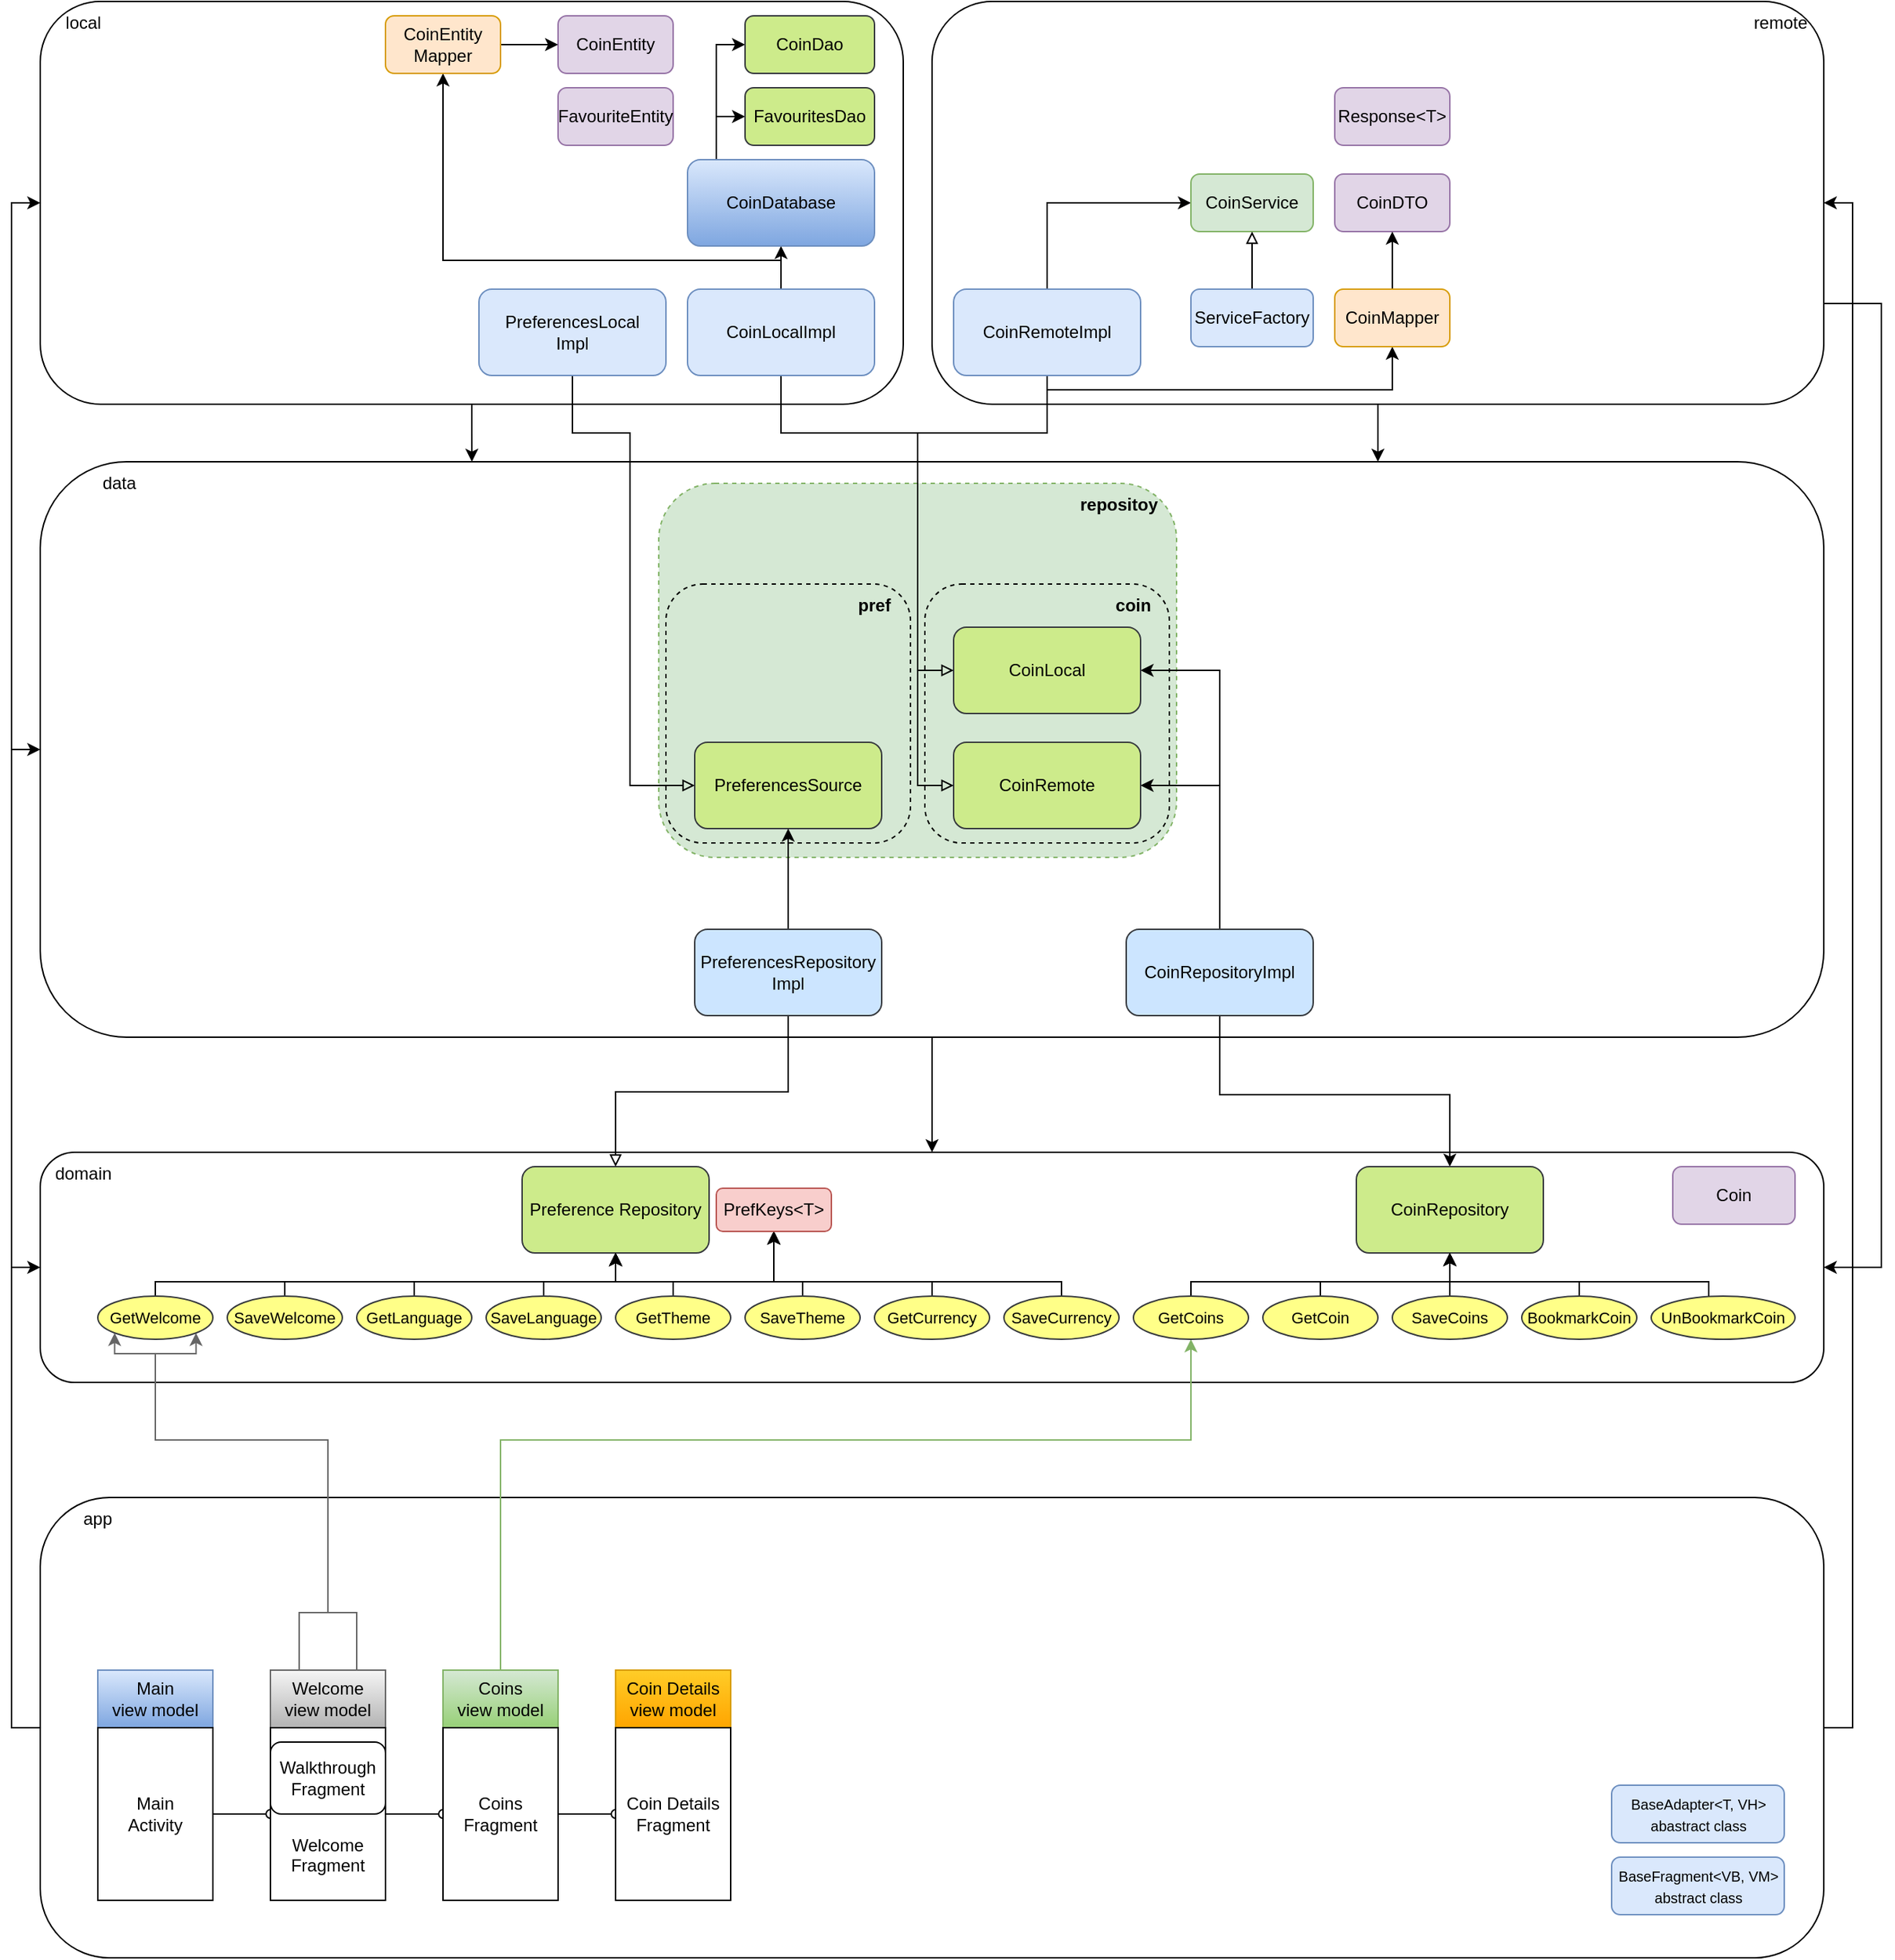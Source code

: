 <mxfile version="21.0.8" type="device"><diagram name="Page-1" id="-E-ZyIsvf_o6zxuURSaw"><mxGraphModel dx="880" dy="471" grid="1" gridSize="10" guides="1" tooltips="1" connect="1" arrows="1" fold="1" page="1" pageScale="1" pageWidth="1400" pageHeight="850" math="0" shadow="0"><root><mxCell id="0"/><mxCell id="1" parent="0"/><mxCell id="8B-w7mvv9o2OIYqW0WXh-8" style="edgeStyle=orthogonalEdgeStyle;rounded=0;orthogonalLoop=1;jettySize=auto;html=1;entryX=1;entryY=0.5;entryDx=0;entryDy=0;" parent="1" source="G5TcL7W7rNlP6_MCrIdF-5" target="fiybinjcorVPDSeXrZhc-14" edge="1"><mxGeometry relative="1" as="geometry"><Array as="points"><mxPoint x="1360" y="1360"/><mxPoint x="1360" y="300"/></Array></mxGeometry></mxCell><mxCell id="8B-w7mvv9o2OIYqW0WXh-9" style="edgeStyle=orthogonalEdgeStyle;rounded=0;orthogonalLoop=1;jettySize=auto;html=1;entryX=0;entryY=0.5;entryDx=0;entryDy=0;" parent="1" source="G5TcL7W7rNlP6_MCrIdF-5" target="G5TcL7W7rNlP6_MCrIdF-8" edge="1"><mxGeometry relative="1" as="geometry"><Array as="points"><mxPoint x="80" y="1360"/><mxPoint x="80" y="1040"/></Array></mxGeometry></mxCell><mxCell id="8B-w7mvv9o2OIYqW0WXh-10" style="edgeStyle=orthogonalEdgeStyle;rounded=0;orthogonalLoop=1;jettySize=auto;html=1;entryX=0;entryY=0.5;entryDx=0;entryDy=0;" parent="1" source="G5TcL7W7rNlP6_MCrIdF-5" target="G5TcL7W7rNlP6_MCrIdF-7" edge="1"><mxGeometry relative="1" as="geometry"><Array as="points"><mxPoint x="80" y="1360"/><mxPoint x="80" y="680"/></Array></mxGeometry></mxCell><mxCell id="8B-w7mvv9o2OIYqW0WXh-11" style="edgeStyle=orthogonalEdgeStyle;rounded=0;orthogonalLoop=1;jettySize=auto;html=1;entryX=0;entryY=0.5;entryDx=0;entryDy=0;" parent="1" source="G5TcL7W7rNlP6_MCrIdF-5" target="diqrvNJ3otsn1pAlMp7g-17" edge="1"><mxGeometry relative="1" as="geometry"><Array as="points"><mxPoint x="80" y="1360"/><mxPoint x="80" y="300"/></Array></mxGeometry></mxCell><mxCell id="G5TcL7W7rNlP6_MCrIdF-5" value="" style="rounded=1;whiteSpace=wrap;html=1;" parent="1" vertex="1"><mxGeometry x="100" y="1200" width="1240" height="320" as="geometry"/></mxCell><mxCell id="8B-w7mvv9o2OIYqW0WXh-16" style="edgeStyle=orthogonalEdgeStyle;rounded=0;orthogonalLoop=1;jettySize=auto;html=1;entryX=0.5;entryY=0;entryDx=0;entryDy=0;" parent="1" source="G5TcL7W7rNlP6_MCrIdF-7" target="G5TcL7W7rNlP6_MCrIdF-8" edge="1"><mxGeometry relative="1" as="geometry"/></mxCell><mxCell id="G5TcL7W7rNlP6_MCrIdF-7" value="" style="rounded=1;whiteSpace=wrap;html=1;" parent="1" vertex="1"><mxGeometry x="100" y="480" width="1240" height="400" as="geometry"/></mxCell><mxCell id="G5TcL7W7rNlP6_MCrIdF-8" value="" style="rounded=1;whiteSpace=wrap;html=1;" parent="1" vertex="1"><mxGeometry x="100" y="960" width="1240" height="160" as="geometry"/></mxCell><mxCell id="G5TcL7W7rNlP6_MCrIdF-9" value="Main&lt;br&gt;view model" style="rounded=0;whiteSpace=wrap;html=1;fillColor=#dae8fc;gradientColor=#7ea6e0;strokeColor=#6c8ebf;" parent="1" vertex="1"><mxGeometry x="140" y="1320" width="80" height="40" as="geometry"/></mxCell><mxCell id="9jZTcqss-zrhV2n4_d2R-40" style="edgeStyle=orthogonalEdgeStyle;rounded=0;orthogonalLoop=1;jettySize=auto;html=1;entryX=0;entryY=0.5;entryDx=0;entryDy=0;endArrow=oval;endFill=0;" parent="1" source="G5TcL7W7rNlP6_MCrIdF-10" target="G5TcL7W7rNlP6_MCrIdF-13" edge="1"><mxGeometry relative="1" as="geometry"/></mxCell><mxCell id="G5TcL7W7rNlP6_MCrIdF-10" value="Main&lt;br&gt;Activity" style="rounded=0;whiteSpace=wrap;html=1;" parent="1" vertex="1"><mxGeometry x="140" y="1360" width="80" height="120" as="geometry"/></mxCell><mxCell id="diqrvNJ3otsn1pAlMp7g-26" style="edgeStyle=orthogonalEdgeStyle;rounded=0;orthogonalLoop=1;jettySize=auto;html=1;exitX=0.75;exitY=0;exitDx=0;exitDy=0;entryX=1;entryY=1;entryDx=0;entryDy=0;fillColor=#f5f5f5;gradientColor=#b3b3b3;strokeColor=#666666;" parent="1" source="G5TcL7W7rNlP6_MCrIdF-12" target="G5TcL7W7rNlP6_MCrIdF-20" edge="1"><mxGeometry relative="1" as="geometry"><Array as="points"><mxPoint x="320" y="1280"/><mxPoint x="300" y="1280"/><mxPoint x="300" y="1160"/><mxPoint x="180" y="1160"/><mxPoint x="180" y="1100"/><mxPoint x="208" y="1100"/></Array></mxGeometry></mxCell><mxCell id="diqrvNJ3otsn1pAlMp7g-27" style="edgeStyle=orthogonalEdgeStyle;rounded=0;orthogonalLoop=1;jettySize=auto;html=1;exitX=0.25;exitY=0;exitDx=0;exitDy=0;entryX=0;entryY=1;entryDx=0;entryDy=0;fillColor=#f5f5f5;gradientColor=#b3b3b3;strokeColor=#666666;" parent="1" source="G5TcL7W7rNlP6_MCrIdF-12" target="G5TcL7W7rNlP6_MCrIdF-20" edge="1"><mxGeometry relative="1" as="geometry"><Array as="points"><mxPoint x="280" y="1280"/><mxPoint x="300" y="1280"/><mxPoint x="300" y="1160"/><mxPoint x="180" y="1160"/><mxPoint x="180" y="1100"/><mxPoint x="152" y="1100"/></Array></mxGeometry></mxCell><mxCell id="G5TcL7W7rNlP6_MCrIdF-12" value="Welcome&lt;br&gt;view model" style="rounded=0;whiteSpace=wrap;html=1;fillColor=#f5f5f5;gradientColor=#b3b3b3;strokeColor=#666666;" parent="1" vertex="1"><mxGeometry x="260" y="1320" width="80" height="40" as="geometry"/></mxCell><mxCell id="9jZTcqss-zrhV2n4_d2R-38" style="edgeStyle=orthogonalEdgeStyle;rounded=0;orthogonalLoop=1;jettySize=auto;html=1;entryX=0;entryY=0.5;entryDx=0;entryDy=0;endArrow=oval;endFill=0;" parent="1" source="G5TcL7W7rNlP6_MCrIdF-13" target="G5TcL7W7rNlP6_MCrIdF-15" edge="1"><mxGeometry relative="1" as="geometry"/></mxCell><mxCell id="G5TcL7W7rNlP6_MCrIdF-13" value="&lt;br&gt;&lt;br&gt;&lt;br&gt;&lt;br&gt;Welcome Fragment" style="rounded=0;whiteSpace=wrap;html=1;" parent="1" vertex="1"><mxGeometry x="260" y="1360" width="80" height="120" as="geometry"/></mxCell><mxCell id="9jZTcqss-zrhV2n4_d2R-31" style="edgeStyle=orthogonalEdgeStyle;rounded=0;orthogonalLoop=1;jettySize=auto;html=1;entryX=0.5;entryY=1;entryDx=0;entryDy=0;fillColor=#d5e8d4;gradientColor=#97d077;strokeColor=#82b366;" parent="1" source="G5TcL7W7rNlP6_MCrIdF-14" target="9jZTcqss-zrhV2n4_d2R-4" edge="1"><mxGeometry relative="1" as="geometry"><Array as="points"><mxPoint x="420" y="1160"/><mxPoint x="900" y="1160"/></Array></mxGeometry></mxCell><mxCell id="G5TcL7W7rNlP6_MCrIdF-14" value="Coins&lt;br&gt;view model" style="rounded=0;whiteSpace=wrap;html=1;fillColor=#d5e8d4;gradientColor=#97d077;strokeColor=#82b366;" parent="1" vertex="1"><mxGeometry x="380" y="1320" width="80" height="40" as="geometry"/></mxCell><mxCell id="9jZTcqss-zrhV2n4_d2R-41" style="edgeStyle=orthogonalEdgeStyle;rounded=0;orthogonalLoop=1;jettySize=auto;html=1;entryX=0;entryY=0.5;entryDx=0;entryDy=0;endArrow=oval;endFill=0;" parent="1" source="G5TcL7W7rNlP6_MCrIdF-15" target="G5TcL7W7rNlP6_MCrIdF-17" edge="1"><mxGeometry relative="1" as="geometry"/></mxCell><mxCell id="G5TcL7W7rNlP6_MCrIdF-15" value="Coins Fragment" style="rounded=0;whiteSpace=wrap;html=1;" parent="1" vertex="1"><mxGeometry x="380" y="1360" width="80" height="120" as="geometry"/></mxCell><mxCell id="G5TcL7W7rNlP6_MCrIdF-16" value="Coin Details&lt;br&gt;view model" style="rounded=0;whiteSpace=wrap;html=1;fillColor=#ffcd28;gradientColor=#ffa500;strokeColor=#d79b00;" parent="1" vertex="1"><mxGeometry x="500" y="1320" width="80" height="40" as="geometry"/></mxCell><mxCell id="G5TcL7W7rNlP6_MCrIdF-17" value="Coin Details&lt;br&gt;Fragment" style="rounded=0;whiteSpace=wrap;html=1;" parent="1" vertex="1"><mxGeometry x="500" y="1360" width="80" height="120" as="geometry"/></mxCell><mxCell id="G5TcL7W7rNlP6_MCrIdF-18" value="&lt;font style=&quot;font-size: 12px;&quot;&gt;Preference Repository&lt;/font&gt;" style="rounded=1;whiteSpace=wrap;html=1;fillColor=#cdeb8b;strokeColor=#36393d;" parent="1" vertex="1"><mxGeometry x="435" y="970" width="130" height="60" as="geometry"/></mxCell><mxCell id="diqrvNJ3otsn1pAlMp7g-2" style="edgeStyle=orthogonalEdgeStyle;rounded=0;orthogonalLoop=1;jettySize=auto;html=1;entryX=0.5;entryY=1;entryDx=0;entryDy=0;" parent="1" source="G5TcL7W7rNlP6_MCrIdF-20" target="G5TcL7W7rNlP6_MCrIdF-18" edge="1"><mxGeometry relative="1" as="geometry"><Array as="points"><mxPoint x="180" y="1050"/><mxPoint x="500" y="1050"/></Array></mxGeometry></mxCell><mxCell id="9Tw6lJnZpnQ8Tx6MwDwL-4" style="edgeStyle=orthogonalEdgeStyle;rounded=0;orthogonalLoop=1;jettySize=auto;html=1;entryX=0.5;entryY=1;entryDx=0;entryDy=0;" parent="1" source="G5TcL7W7rNlP6_MCrIdF-20" target="diqrvNJ3otsn1pAlMp7g-54" edge="1"><mxGeometry relative="1" as="geometry"><Array as="points"><mxPoint x="180" y="1050"/><mxPoint x="610" y="1050"/></Array></mxGeometry></mxCell><mxCell id="G5TcL7W7rNlP6_MCrIdF-20" value="GetWelcome" style="ellipse;whiteSpace=wrap;html=1;fontSize=11;fillColor=#ffff88;strokeColor=#36393d;" parent="1" vertex="1"><mxGeometry x="140" y="1060" width="80" height="30" as="geometry"/></mxCell><mxCell id="diqrvNJ3otsn1pAlMp7g-3" style="edgeStyle=orthogonalEdgeStyle;rounded=0;orthogonalLoop=1;jettySize=auto;html=1;" parent="1" source="G5TcL7W7rNlP6_MCrIdF-21" target="G5TcL7W7rNlP6_MCrIdF-18" edge="1"><mxGeometry relative="1" as="geometry"><Array as="points"><mxPoint x="270" y="1050"/><mxPoint x="500" y="1050"/></Array></mxGeometry></mxCell><mxCell id="9Tw6lJnZpnQ8Tx6MwDwL-5" style="edgeStyle=orthogonalEdgeStyle;rounded=0;orthogonalLoop=1;jettySize=auto;html=1;" parent="1" source="G5TcL7W7rNlP6_MCrIdF-21" target="diqrvNJ3otsn1pAlMp7g-54" edge="1"><mxGeometry relative="1" as="geometry"><Array as="points"><mxPoint x="270" y="1050"/><mxPoint x="610" y="1050"/></Array></mxGeometry></mxCell><mxCell id="G5TcL7W7rNlP6_MCrIdF-21" value="SaveWelcome" style="ellipse;whiteSpace=wrap;html=1;fontSize=11;fillColor=#ffff88;strokeColor=#36393d;" parent="1" vertex="1"><mxGeometry x="230" y="1060" width="80" height="30" as="geometry"/></mxCell><mxCell id="diqrvNJ3otsn1pAlMp7g-4" style="edgeStyle=orthogonalEdgeStyle;rounded=0;orthogonalLoop=1;jettySize=auto;html=1;" parent="1" source="G5TcL7W7rNlP6_MCrIdF-22" target="G5TcL7W7rNlP6_MCrIdF-18" edge="1"><mxGeometry relative="1" as="geometry"><Array as="points"><mxPoint x="360" y="1050"/><mxPoint x="500" y="1050"/></Array></mxGeometry></mxCell><mxCell id="9Tw6lJnZpnQ8Tx6MwDwL-6" style="edgeStyle=orthogonalEdgeStyle;rounded=0;orthogonalLoop=1;jettySize=auto;html=1;" parent="1" source="G5TcL7W7rNlP6_MCrIdF-22" target="diqrvNJ3otsn1pAlMp7g-54" edge="1"><mxGeometry relative="1" as="geometry"><Array as="points"><mxPoint x="360" y="1050"/><mxPoint x="610" y="1050"/></Array></mxGeometry></mxCell><mxCell id="G5TcL7W7rNlP6_MCrIdF-22" value="GetLanguage" style="ellipse;whiteSpace=wrap;html=1;fontSize=11;fillColor=#ffff88;strokeColor=#36393d;" parent="1" vertex="1"><mxGeometry x="320" y="1060" width="80" height="30" as="geometry"/></mxCell><mxCell id="diqrvNJ3otsn1pAlMp7g-5" style="edgeStyle=orthogonalEdgeStyle;rounded=0;orthogonalLoop=1;jettySize=auto;html=1;entryX=0.5;entryY=1;entryDx=0;entryDy=0;" parent="1" source="G5TcL7W7rNlP6_MCrIdF-23" target="G5TcL7W7rNlP6_MCrIdF-18" edge="1"><mxGeometry relative="1" as="geometry"><Array as="points"><mxPoint x="450" y="1050"/><mxPoint x="500" y="1050"/></Array></mxGeometry></mxCell><mxCell id="9Tw6lJnZpnQ8Tx6MwDwL-7" style="edgeStyle=orthogonalEdgeStyle;rounded=0;orthogonalLoop=1;jettySize=auto;html=1;entryX=0.5;entryY=1;entryDx=0;entryDy=0;" parent="1" source="G5TcL7W7rNlP6_MCrIdF-23" target="diqrvNJ3otsn1pAlMp7g-54" edge="1"><mxGeometry relative="1" as="geometry"><Array as="points"><mxPoint x="450" y="1050"/><mxPoint x="610" y="1050"/></Array></mxGeometry></mxCell><mxCell id="G5TcL7W7rNlP6_MCrIdF-23" value="SaveLanguage" style="ellipse;whiteSpace=wrap;html=1;fontSize=11;fillColor=#ffff88;strokeColor=#36393d;" parent="1" vertex="1"><mxGeometry x="410" y="1060" width="80" height="30" as="geometry"/></mxCell><mxCell id="diqrvNJ3otsn1pAlMp7g-6" style="edgeStyle=orthogonalEdgeStyle;rounded=0;orthogonalLoop=1;jettySize=auto;html=1;entryX=0.5;entryY=1;entryDx=0;entryDy=0;" parent="1" source="G5TcL7W7rNlP6_MCrIdF-24" target="G5TcL7W7rNlP6_MCrIdF-18" edge="1"><mxGeometry relative="1" as="geometry"><Array as="points"><mxPoint x="540" y="1050"/><mxPoint x="500" y="1050"/></Array></mxGeometry></mxCell><mxCell id="9Tw6lJnZpnQ8Tx6MwDwL-8" style="edgeStyle=orthogonalEdgeStyle;rounded=0;orthogonalLoop=1;jettySize=auto;html=1;" parent="1" source="G5TcL7W7rNlP6_MCrIdF-24" target="diqrvNJ3otsn1pAlMp7g-54" edge="1"><mxGeometry relative="1" as="geometry"><Array as="points"><mxPoint x="540" y="1050"/><mxPoint x="610" y="1050"/></Array></mxGeometry></mxCell><mxCell id="G5TcL7W7rNlP6_MCrIdF-24" value="GetTheme" style="ellipse;whiteSpace=wrap;html=1;fontSize=11;fillColor=#ffff88;strokeColor=#36393d;" parent="1" vertex="1"><mxGeometry x="500" y="1060" width="80" height="30" as="geometry"/></mxCell><mxCell id="diqrvNJ3otsn1pAlMp7g-7" style="edgeStyle=orthogonalEdgeStyle;rounded=0;orthogonalLoop=1;jettySize=auto;html=1;entryX=0.5;entryY=1;entryDx=0;entryDy=0;" parent="1" source="G5TcL7W7rNlP6_MCrIdF-25" target="G5TcL7W7rNlP6_MCrIdF-18" edge="1"><mxGeometry relative="1" as="geometry"><Array as="points"><mxPoint x="630" y="1050"/><mxPoint x="500" y="1050"/></Array></mxGeometry></mxCell><mxCell id="9Tw6lJnZpnQ8Tx6MwDwL-9" style="edgeStyle=orthogonalEdgeStyle;rounded=0;orthogonalLoop=1;jettySize=auto;html=1;" parent="1" source="G5TcL7W7rNlP6_MCrIdF-25" target="diqrvNJ3otsn1pAlMp7g-54" edge="1"><mxGeometry relative="1" as="geometry"><Array as="points"><mxPoint x="630" y="1050"/><mxPoint x="610" y="1050"/></Array></mxGeometry></mxCell><mxCell id="G5TcL7W7rNlP6_MCrIdF-25" value="SaveTheme" style="ellipse;whiteSpace=wrap;html=1;fontSize=11;fillColor=#ffff88;strokeColor=#36393d;" parent="1" vertex="1"><mxGeometry x="590" y="1060" width="80" height="30" as="geometry"/></mxCell><mxCell id="diqrvNJ3otsn1pAlMp7g-8" style="edgeStyle=orthogonalEdgeStyle;rounded=0;orthogonalLoop=1;jettySize=auto;html=1;entryX=0.5;entryY=1;entryDx=0;entryDy=0;" parent="1" source="G5TcL7W7rNlP6_MCrIdF-26" target="G5TcL7W7rNlP6_MCrIdF-18" edge="1"><mxGeometry relative="1" as="geometry"><Array as="points"><mxPoint x="720" y="1050"/><mxPoint x="500" y="1050"/></Array></mxGeometry></mxCell><mxCell id="G5TcL7W7rNlP6_MCrIdF-26" value="GetCurrency" style="ellipse;whiteSpace=wrap;html=1;fontSize=11;fillColor=#ffff88;strokeColor=#36393d;" parent="1" vertex="1"><mxGeometry x="680" y="1060" width="80" height="30" as="geometry"/></mxCell><mxCell id="diqrvNJ3otsn1pAlMp7g-9" style="edgeStyle=orthogonalEdgeStyle;rounded=0;orthogonalLoop=1;jettySize=auto;html=1;entryX=0.5;entryY=1;entryDx=0;entryDy=0;" parent="1" source="G5TcL7W7rNlP6_MCrIdF-27" target="G5TcL7W7rNlP6_MCrIdF-18" edge="1"><mxGeometry relative="1" as="geometry"><Array as="points"><mxPoint x="810" y="1050"/><mxPoint x="500" y="1050"/></Array></mxGeometry></mxCell><mxCell id="G5TcL7W7rNlP6_MCrIdF-27" value="SaveCurrency" style="ellipse;whiteSpace=wrap;html=1;fontSize=11;fillColor=#ffff88;strokeColor=#36393d;" parent="1" vertex="1"><mxGeometry x="770" y="1060" width="80" height="30" as="geometry"/></mxCell><mxCell id="G5TcL7W7rNlP6_MCrIdF-61" value="" style="edgeStyle=orthogonalEdgeStyle;rounded=0;orthogonalLoop=1;jettySize=auto;html=1;fontSize=12;" parent="1" edge="1"><mxGeometry relative="1" as="geometry"><mxPoint x="510" y="140" as="targetPoint"/></mxGeometry></mxCell><mxCell id="G5TcL7W7rNlP6_MCrIdF-68" value="" style="edgeStyle=orthogonalEdgeStyle;rounded=0;orthogonalLoop=1;jettySize=auto;html=1;fontSize=12;" parent="1" edge="1"><mxGeometry relative="1" as="geometry"><mxPoint x="370" y="70" as="targetPoint"/></mxGeometry></mxCell><mxCell id="G5TcL7W7rNlP6_MCrIdF-69" value="data" style="text;html=1;strokeColor=none;fillColor=none;align=center;verticalAlign=middle;whiteSpace=wrap;rounded=0;fontSize=12;" parent="1" vertex="1"><mxGeometry x="100" y="480" width="110" height="30" as="geometry"/></mxCell><mxCell id="G5TcL7W7rNlP6_MCrIdF-70" value="domain" style="text;html=1;strokeColor=none;fillColor=none;align=center;verticalAlign=middle;whiteSpace=wrap;rounded=0;fontSize=12;" parent="1" vertex="1"><mxGeometry x="100" y="960" width="60" height="30" as="geometry"/></mxCell><mxCell id="G5TcL7W7rNlP6_MCrIdF-71" value="app" style="text;html=1;strokeColor=none;fillColor=none;align=center;verticalAlign=middle;whiteSpace=wrap;rounded=0;fontSize=12;" parent="1" vertex="1"><mxGeometry x="100" y="1200" width="80" height="30" as="geometry"/></mxCell><mxCell id="G5TcL7W7rNlP6_MCrIdF-72" value="Walkthrough&lt;br&gt;Fragment" style="rounded=1;whiteSpace=wrap;html=1;fontSize=12;" parent="1" vertex="1"><mxGeometry x="260" y="1370" width="80" height="50" as="geometry"/></mxCell><mxCell id="diqrvNJ3otsn1pAlMp7g-10" value="" style="rounded=1;whiteSpace=wrap;html=1;fontSize=12;dashed=1;fillColor=#d5e8d4;strokeColor=#82b366;" parent="1" vertex="1"><mxGeometry x="530" y="495" width="360" height="260" as="geometry"/></mxCell><mxCell id="fiybinjcorVPDSeXrZhc-3" value="" style="rounded=1;whiteSpace=wrap;html=1;fontSize=12;dashed=1;fillColor=none;" parent="1" vertex="1"><mxGeometry x="715" y="565" width="170" height="180" as="geometry"/></mxCell><mxCell id="diqrvNJ3otsn1pAlMp7g-19" value="" style="rounded=1;whiteSpace=wrap;html=1;fontSize=12;dashed=1;fillColor=none;" parent="1" vertex="1"><mxGeometry x="535" y="565" width="170" height="180" as="geometry"/></mxCell><mxCell id="diqrvNJ3otsn1pAlMp7g-11" value="&lt;b&gt;repositoy&lt;/b&gt;" style="text;html=1;strokeColor=none;fillColor=none;align=center;verticalAlign=middle;whiteSpace=wrap;rounded=0;fontSize=12;rotation=0;" parent="1" vertex="1"><mxGeometry x="810" y="495" width="80" height="30" as="geometry"/></mxCell><mxCell id="diqrvNJ3otsn1pAlMp7g-12" value="PreferencesSource" style="rounded=1;whiteSpace=wrap;html=1;fillColor=#cdeb8b;strokeColor=#36393d;" parent="1" vertex="1"><mxGeometry x="555" y="675" width="130" height="60" as="geometry"/></mxCell><mxCell id="8dqkjIhsqwQB_YQKlLrD-1" style="edgeStyle=orthogonalEdgeStyle;rounded=0;orthogonalLoop=1;jettySize=auto;html=1;entryX=0.242;entryY=0;entryDx=0;entryDy=0;entryPerimeter=0;" parent="1" source="diqrvNJ3otsn1pAlMp7g-17" target="G5TcL7W7rNlP6_MCrIdF-7" edge="1"><mxGeometry relative="1" as="geometry"/></mxCell><mxCell id="diqrvNJ3otsn1pAlMp7g-17" value="" style="rounded=1;whiteSpace=wrap;html=1;" parent="1" vertex="1"><mxGeometry x="100" y="160" width="600" height="280" as="geometry"/></mxCell><mxCell id="diqrvNJ3otsn1pAlMp7g-18" value="local" style="text;html=1;strokeColor=none;fillColor=none;align=center;verticalAlign=middle;whiteSpace=wrap;rounded=0;fontSize=12;" parent="1" vertex="1"><mxGeometry x="100" y="160" width="60" height="30" as="geometry"/></mxCell><mxCell id="diqrvNJ3otsn1pAlMp7g-20" value="&lt;b&gt;pref&lt;/b&gt;" style="text;html=1;strokeColor=none;fillColor=none;align=center;verticalAlign=middle;whiteSpace=wrap;rounded=0;fontSize=12;rotation=0;" parent="1" vertex="1"><mxGeometry x="650" y="565" width="60" height="30" as="geometry"/></mxCell><mxCell id="Bk7aKHN5v20y-Ur-kaEv-2" style="edgeStyle=orthogonalEdgeStyle;rounded=0;orthogonalLoop=1;jettySize=auto;html=1;endArrow=block;endFill=0;exitX=0.5;exitY=1;exitDx=0;exitDy=0;" parent="1" source="diqrvNJ3otsn1pAlMp7g-21" target="diqrvNJ3otsn1pAlMp7g-12" edge="1"><mxGeometry relative="1" as="geometry"><Array as="points"><mxPoint x="470" y="460"/><mxPoint x="510" y="460"/><mxPoint x="510" y="705"/></Array></mxGeometry></mxCell><mxCell id="diqrvNJ3otsn1pAlMp7g-21" value="PreferencesLocal&lt;br&gt;Impl" style="rounded=1;whiteSpace=wrap;html=1;fillColor=#dae8fc;strokeColor=#6c8ebf;" parent="1" vertex="1"><mxGeometry x="405" y="360" width="130" height="60" as="geometry"/></mxCell><mxCell id="fiybinjcorVPDSeXrZhc-8" style="edgeStyle=orthogonalEdgeStyle;rounded=0;orthogonalLoop=1;jettySize=auto;html=1;entryX=0.5;entryY=1;entryDx=0;entryDy=0;" parent="1" source="diqrvNJ3otsn1pAlMp7g-28" target="diqrvNJ3otsn1pAlMp7g-12" edge="1"><mxGeometry relative="1" as="geometry"/></mxCell><mxCell id="9jZTcqss-zrhV2n4_d2R-27" style="edgeStyle=orthogonalEdgeStyle;rounded=0;orthogonalLoop=1;jettySize=auto;html=1;endArrow=block;endFill=0;" parent="1" source="diqrvNJ3otsn1pAlMp7g-28" target="G5TcL7W7rNlP6_MCrIdF-18" edge="1"><mxGeometry relative="1" as="geometry"><Array as="points"><mxPoint x="620" y="918"/><mxPoint x="500" y="918"/></Array></mxGeometry></mxCell><mxCell id="diqrvNJ3otsn1pAlMp7g-28" value="PreferencesRepository&lt;br&gt;Impl" style="rounded=1;whiteSpace=wrap;html=1;fillColor=#cce5ff;strokeColor=#36393d;" parent="1" vertex="1"><mxGeometry x="555" y="805" width="130" height="60" as="geometry"/></mxCell><mxCell id="diqrvNJ3otsn1pAlMp7g-54" value="PrefKeys&amp;lt;T&amp;gt;" style="rounded=1;whiteSpace=wrap;html=1;fillColor=#f8cecc;strokeColor=#b85450;" parent="1" vertex="1"><mxGeometry x="570" y="985" width="80" height="30" as="geometry"/></mxCell><mxCell id="fiybinjcorVPDSeXrZhc-2" value="CoinRemote" style="rounded=1;whiteSpace=wrap;html=1;fillColor=#cdeb8b;strokeColor=#36393d;" parent="1" vertex="1"><mxGeometry x="735" y="675" width="130" height="60" as="geometry"/></mxCell><mxCell id="fiybinjcorVPDSeXrZhc-4" value="&lt;div&gt;&lt;b&gt;coin&lt;/b&gt;&lt;/div&gt;" style="text;html=1;strokeColor=none;fillColor=none;align=center;verticalAlign=middle;whiteSpace=wrap;rounded=0;fontSize=12;rotation=0;" parent="1" vertex="1"><mxGeometry x="830" y="565" width="60" height="30" as="geometry"/></mxCell><mxCell id="Bk7aKHN5v20y-Ur-kaEv-18" style="edgeStyle=orthogonalEdgeStyle;rounded=0;orthogonalLoop=1;jettySize=auto;html=1;entryX=1;entryY=0.5;entryDx=0;entryDy=0;" parent="1" source="fiybinjcorVPDSeXrZhc-9" target="Bk7aKHN5v20y-Ur-kaEv-1" edge="1"><mxGeometry relative="1" as="geometry"><Array as="points"><mxPoint x="920" y="625"/></Array></mxGeometry></mxCell><mxCell id="Bk7aKHN5v20y-Ur-kaEv-19" style="edgeStyle=orthogonalEdgeStyle;rounded=0;orthogonalLoop=1;jettySize=auto;html=1;entryX=1;entryY=0.5;entryDx=0;entryDy=0;" parent="1" source="fiybinjcorVPDSeXrZhc-9" target="fiybinjcorVPDSeXrZhc-2" edge="1"><mxGeometry relative="1" as="geometry"><Array as="points"><mxPoint x="920" y="705"/></Array></mxGeometry></mxCell><mxCell id="Bk7aKHN5v20y-Ur-kaEv-20" style="edgeStyle=orthogonalEdgeStyle;rounded=0;orthogonalLoop=1;jettySize=auto;html=1;" parent="1" source="fiybinjcorVPDSeXrZhc-9" target="9jZTcqss-zrhV2n4_d2R-1" edge="1"><mxGeometry relative="1" as="geometry"><Array as="points"><mxPoint x="920" y="920"/><mxPoint x="1080" y="920"/></Array></mxGeometry></mxCell><mxCell id="fiybinjcorVPDSeXrZhc-9" value="CoinRepositoryImpl" style="rounded=1;whiteSpace=wrap;html=1;fillColor=#cce5ff;strokeColor=#36393d;" parent="1" vertex="1"><mxGeometry x="855" y="805" width="130" height="60" as="geometry"/></mxCell><mxCell id="8B-w7mvv9o2OIYqW0WXh-17" style="edgeStyle=orthogonalEdgeStyle;rounded=0;orthogonalLoop=1;jettySize=auto;html=1;entryX=0.75;entryY=0;entryDx=0;entryDy=0;" parent="1" source="fiybinjcorVPDSeXrZhc-14" target="G5TcL7W7rNlP6_MCrIdF-7" edge="1"><mxGeometry relative="1" as="geometry"/></mxCell><mxCell id="8B-w7mvv9o2OIYqW0WXh-18" style="edgeStyle=orthogonalEdgeStyle;rounded=0;orthogonalLoop=1;jettySize=auto;html=1;entryX=1;entryY=0.5;entryDx=0;entryDy=0;exitX=1;exitY=0.75;exitDx=0;exitDy=0;" parent="1" source="fiybinjcorVPDSeXrZhc-14" target="G5TcL7W7rNlP6_MCrIdF-8" edge="1"><mxGeometry relative="1" as="geometry"><Array as="points"><mxPoint x="1380" y="370"/><mxPoint x="1380" y="1040"/></Array></mxGeometry></mxCell><mxCell id="fiybinjcorVPDSeXrZhc-14" value="" style="rounded=1;whiteSpace=wrap;html=1;" parent="1" vertex="1"><mxGeometry x="720" y="160" width="620" height="280" as="geometry"/></mxCell><mxCell id="fiybinjcorVPDSeXrZhc-15" value="remote" style="text;html=1;strokeColor=none;fillColor=none;align=center;verticalAlign=middle;whiteSpace=wrap;rounded=0;fontSize=12;" parent="1" vertex="1"><mxGeometry x="1280" y="160" width="60" height="30" as="geometry"/></mxCell><mxCell id="9jZTcqss-zrhV2n4_d2R-42" style="edgeStyle=orthogonalEdgeStyle;rounded=0;orthogonalLoop=1;jettySize=auto;html=1;entryX=0;entryY=0.5;entryDx=0;entryDy=0;" parent="1" source="fiybinjcorVPDSeXrZhc-16" target="L_DS6JSA2GLXRO1kF6Bz-14" edge="1"><mxGeometry relative="1" as="geometry"><Array as="points"><mxPoint x="800" y="300"/></Array></mxGeometry></mxCell><mxCell id="9jZTcqss-zrhV2n4_d2R-43" style="edgeStyle=orthogonalEdgeStyle;rounded=0;orthogonalLoop=1;jettySize=auto;html=1;endArrow=block;endFill=0;" parent="1" source="fiybinjcorVPDSeXrZhc-16" target="fiybinjcorVPDSeXrZhc-2" edge="1"><mxGeometry relative="1" as="geometry"><Array as="points"><mxPoint x="800" y="460"/><mxPoint x="710" y="460"/><mxPoint x="710" y="705"/></Array></mxGeometry></mxCell><mxCell id="Bk7aKHN5v20y-Ur-kaEv-16" style="edgeStyle=orthogonalEdgeStyle;rounded=0;orthogonalLoop=1;jettySize=auto;html=1;entryX=0.5;entryY=1;entryDx=0;entryDy=0;" parent="1" source="fiybinjcorVPDSeXrZhc-16" target="L_DS6JSA2GLXRO1kF6Bz-4" edge="1"><mxGeometry relative="1" as="geometry"><Array as="points"><mxPoint x="800" y="430"/><mxPoint x="1040" y="430"/></Array></mxGeometry></mxCell><mxCell id="fiybinjcorVPDSeXrZhc-16" value="CoinRemoteImpl" style="rounded=1;whiteSpace=wrap;html=1;fillColor=#dae8fc;strokeColor=#6c8ebf;" parent="1" vertex="1"><mxGeometry x="735" y="360" width="130" height="60" as="geometry"/></mxCell><mxCell id="L_DS6JSA2GLXRO1kF6Bz-3" value="CoinDTO" style="rounded=1;whiteSpace=wrap;html=1;fillColor=#e1d5e7;strokeColor=#9673a6;" parent="1" vertex="1"><mxGeometry x="1000" y="280" width="80" height="40" as="geometry"/></mxCell><mxCell id="L_DS6JSA2GLXRO1kF6Bz-25" style="edgeStyle=orthogonalEdgeStyle;rounded=0;orthogonalLoop=1;jettySize=auto;html=1;entryX=0.5;entryY=1;entryDx=0;entryDy=0;" parent="1" source="L_DS6JSA2GLXRO1kF6Bz-4" target="L_DS6JSA2GLXRO1kF6Bz-3" edge="1"><mxGeometry relative="1" as="geometry"/></mxCell><mxCell id="L_DS6JSA2GLXRO1kF6Bz-4" value="CoinMapper" style="rounded=1;whiteSpace=wrap;html=1;fillColor=#ffe6cc;strokeColor=#d79b00;" parent="1" vertex="1"><mxGeometry x="1000" y="360" width="80" height="40" as="geometry"/></mxCell><mxCell id="L_DS6JSA2GLXRO1kF6Bz-5" value="Response&amp;lt;T&amp;gt;" style="rounded=1;whiteSpace=wrap;html=1;fillColor=#e1d5e7;strokeColor=#9673a6;" parent="1" vertex="1"><mxGeometry x="1000" y="220" width="80" height="40" as="geometry"/></mxCell><mxCell id="L_DS6JSA2GLXRO1kF6Bz-6" value="Coin" style="rounded=1;whiteSpace=wrap;html=1;fillColor=#e1d5e7;strokeColor=#9673a6;" parent="1" vertex="1"><mxGeometry x="1235" y="970" width="85" height="40" as="geometry"/></mxCell><mxCell id="L_DS6JSA2GLXRO1kF6Bz-14" value="CoinService" style="rounded=1;whiteSpace=wrap;html=1;fillColor=#d5e8d4;strokeColor=#82b366;" parent="1" vertex="1"><mxGeometry x="900" y="280" width="85" height="40" as="geometry"/></mxCell><mxCell id="L_DS6JSA2GLXRO1kF6Bz-17" style="edgeStyle=orthogonalEdgeStyle;rounded=0;orthogonalLoop=1;jettySize=auto;html=1;entryX=0.5;entryY=1;entryDx=0;entryDy=0;endArrow=block;endFill=0;" parent="1" source="L_DS6JSA2GLXRO1kF6Bz-16" target="L_DS6JSA2GLXRO1kF6Bz-14" edge="1"><mxGeometry relative="1" as="geometry"/></mxCell><mxCell id="L_DS6JSA2GLXRO1kF6Bz-16" value="ServiceFactory" style="rounded=1;whiteSpace=wrap;html=1;fillColor=#dae8fc;strokeColor=#6c8ebf;" parent="1" vertex="1"><mxGeometry x="900" y="360" width="85" height="40" as="geometry"/></mxCell><mxCell id="9jZTcqss-zrhV2n4_d2R-1" value="&lt;font style=&quot;font-size: 12px;&quot;&gt;CoinRepository&lt;/font&gt;" style="rounded=1;whiteSpace=wrap;html=1;fillColor=#cdeb8b;strokeColor=#36393d;" parent="1" vertex="1"><mxGeometry x="1015" y="970" width="130" height="60" as="geometry"/></mxCell><mxCell id="9jZTcqss-zrhV2n4_d2R-2" style="edgeStyle=orthogonalEdgeStyle;rounded=0;orthogonalLoop=1;jettySize=auto;html=1;entryX=0.5;entryY=1;entryDx=0;entryDy=0;" parent="1" source="9jZTcqss-zrhV2n4_d2R-4" target="9jZTcqss-zrhV2n4_d2R-1" edge="1"><mxGeometry relative="1" as="geometry"><Array as="points"><mxPoint x="900" y="1050"/><mxPoint x="1080" y="1050"/></Array></mxGeometry></mxCell><mxCell id="9jZTcqss-zrhV2n4_d2R-4" value="GetCoins" style="ellipse;whiteSpace=wrap;html=1;fontSize=11;fillColor=#ffff88;strokeColor=#36393d;" parent="1" vertex="1"><mxGeometry x="860" y="1060" width="80" height="30" as="geometry"/></mxCell><mxCell id="9jZTcqss-zrhV2n4_d2R-5" style="edgeStyle=orthogonalEdgeStyle;rounded=0;orthogonalLoop=1;jettySize=auto;html=1;" parent="1" source="9jZTcqss-zrhV2n4_d2R-7" target="9jZTcqss-zrhV2n4_d2R-1" edge="1"><mxGeometry relative="1" as="geometry"><Array as="points"><mxPoint x="990" y="1050"/><mxPoint x="1080" y="1050"/></Array></mxGeometry></mxCell><mxCell id="9jZTcqss-zrhV2n4_d2R-7" value="GetCoin" style="ellipse;whiteSpace=wrap;html=1;fontSize=11;fillColor=#ffff88;strokeColor=#36393d;" parent="1" vertex="1"><mxGeometry x="950" y="1060" width="80" height="30" as="geometry"/></mxCell><mxCell id="9jZTcqss-zrhV2n4_d2R-8" style="edgeStyle=orthogonalEdgeStyle;rounded=0;orthogonalLoop=1;jettySize=auto;html=1;" parent="1" source="9jZTcqss-zrhV2n4_d2R-10" target="9jZTcqss-zrhV2n4_d2R-1" edge="1"><mxGeometry relative="1" as="geometry"><Array as="points"><mxPoint x="1080" y="1040"/><mxPoint x="1080" y="1040"/></Array></mxGeometry></mxCell><mxCell id="9jZTcqss-zrhV2n4_d2R-10" value="SaveCoins" style="ellipse;whiteSpace=wrap;html=1;fontSize=11;fillColor=#ffff88;strokeColor=#36393d;" parent="1" vertex="1"><mxGeometry x="1040" y="1060" width="80" height="30" as="geometry"/></mxCell><mxCell id="9jZTcqss-zrhV2n4_d2R-11" style="edgeStyle=orthogonalEdgeStyle;rounded=0;orthogonalLoop=1;jettySize=auto;html=1;entryX=0.5;entryY=1;entryDx=0;entryDy=0;" parent="1" source="9jZTcqss-zrhV2n4_d2R-13" target="9jZTcqss-zrhV2n4_d2R-1" edge="1"><mxGeometry relative="1" as="geometry"><Array as="points"><mxPoint x="1170" y="1050"/><mxPoint x="1080" y="1050"/></Array></mxGeometry></mxCell><mxCell id="9jZTcqss-zrhV2n4_d2R-13" value="BookmarkCoin" style="ellipse;whiteSpace=wrap;html=1;fontSize=11;fillColor=#ffff88;strokeColor=#36393d;" parent="1" vertex="1"><mxGeometry x="1130" y="1060" width="80" height="30" as="geometry"/></mxCell><mxCell id="9jZTcqss-zrhV2n4_d2R-14" style="edgeStyle=orthogonalEdgeStyle;rounded=0;orthogonalLoop=1;jettySize=auto;html=1;entryX=0.5;entryY=1;entryDx=0;entryDy=0;" parent="1" source="9jZTcqss-zrhV2n4_d2R-16" target="9jZTcqss-zrhV2n4_d2R-1" edge="1"><mxGeometry relative="1" as="geometry"><Array as="points"><mxPoint x="1260" y="1050"/><mxPoint x="1080" y="1050"/></Array></mxGeometry></mxCell><mxCell id="9jZTcqss-zrhV2n4_d2R-16" value="UnBookmarkCoin" style="ellipse;whiteSpace=wrap;html=1;fontSize=11;fillColor=#ffff88;strokeColor=#36393d;" parent="1" vertex="1"><mxGeometry x="1220" y="1060" width="100" height="30" as="geometry"/></mxCell><mxCell id="9jZTcqss-zrhV2n4_d2R-35" value="&lt;font style=&quot;font-size: 10px;&quot;&gt;BaseAdapter&amp;lt;T, VH&amp;gt;&lt;br&gt;abastract class&lt;/font&gt;" style="rounded=1;whiteSpace=wrap;html=1;fillColor=#dae8fc;strokeColor=#6c8ebf;" parent="1" vertex="1"><mxGeometry x="1192.5" y="1400" width="120" height="40" as="geometry"/></mxCell><mxCell id="9jZTcqss-zrhV2n4_d2R-36" value="&lt;font style=&quot;font-size: 10px;&quot;&gt;BaseFragment&amp;lt;VB, VM&amp;gt;&lt;br&gt;abstract class&lt;/font&gt;" style="rounded=1;whiteSpace=wrap;html=1;fillColor=#dae8fc;strokeColor=#6c8ebf;" parent="1" vertex="1"><mxGeometry x="1192.5" y="1450" width="120" height="40" as="geometry"/></mxCell><mxCell id="Bk7aKHN5v20y-Ur-kaEv-1" value="CoinLocal" style="rounded=1;whiteSpace=wrap;html=1;fillColor=#cdeb8b;strokeColor=#36393d;" parent="1" vertex="1"><mxGeometry x="735" y="595" width="130" height="60" as="geometry"/></mxCell><mxCell id="Bk7aKHN5v20y-Ur-kaEv-4" style="edgeStyle=orthogonalEdgeStyle;rounded=0;orthogonalLoop=1;jettySize=auto;html=1;endArrow=block;endFill=0;" parent="1" source="Bk7aKHN5v20y-Ur-kaEv-3" target="Bk7aKHN5v20y-Ur-kaEv-1" edge="1"><mxGeometry relative="1" as="geometry"><Array as="points"><mxPoint x="615" y="460"/><mxPoint x="710" y="460"/><mxPoint x="710" y="625"/></Array></mxGeometry></mxCell><mxCell id="Bk7aKHN5v20y-Ur-kaEv-6" style="edgeStyle=orthogonalEdgeStyle;rounded=0;orthogonalLoop=1;jettySize=auto;html=1;" parent="1" source="Bk7aKHN5v20y-Ur-kaEv-3" target="Bk7aKHN5v20y-Ur-kaEv-5" edge="1"><mxGeometry relative="1" as="geometry"/></mxCell><mxCell id="Bk7aKHN5v20y-Ur-kaEv-15" style="edgeStyle=orthogonalEdgeStyle;rounded=0;orthogonalLoop=1;jettySize=auto;html=1;" parent="1" source="Bk7aKHN5v20y-Ur-kaEv-3" target="Bk7aKHN5v20y-Ur-kaEv-13" edge="1"><mxGeometry relative="1" as="geometry"><Array as="points"><mxPoint x="615" y="340"/><mxPoint x="380" y="340"/></Array></mxGeometry></mxCell><mxCell id="Bk7aKHN5v20y-Ur-kaEv-3" value="CoinLocalImpl" style="rounded=1;whiteSpace=wrap;html=1;fillColor=#dae8fc;strokeColor=#6c8ebf;" parent="1" vertex="1"><mxGeometry x="550" y="360" width="130" height="60" as="geometry"/></mxCell><mxCell id="Bk7aKHN5v20y-Ur-kaEv-9" style="edgeStyle=orthogonalEdgeStyle;rounded=0;orthogonalLoop=1;jettySize=auto;html=1;entryX=0;entryY=0.5;entryDx=0;entryDy=0;" parent="1" source="Bk7aKHN5v20y-Ur-kaEv-5" target="Bk7aKHN5v20y-Ur-kaEv-8" edge="1"><mxGeometry relative="1" as="geometry"><Array as="points"><mxPoint x="570" y="240"/></Array></mxGeometry></mxCell><mxCell id="Bk7aKHN5v20y-Ur-kaEv-10" style="edgeStyle=orthogonalEdgeStyle;rounded=0;orthogonalLoop=1;jettySize=auto;html=1;entryX=0;entryY=0.5;entryDx=0;entryDy=0;" parent="1" source="Bk7aKHN5v20y-Ur-kaEv-5" target="Bk7aKHN5v20y-Ur-kaEv-7" edge="1"><mxGeometry relative="1" as="geometry"><Array as="points"><mxPoint x="570" y="190"/></Array></mxGeometry></mxCell><mxCell id="Bk7aKHN5v20y-Ur-kaEv-5" value="CoinDatabase" style="rounded=1;whiteSpace=wrap;html=1;fillColor=#dae8fc;strokeColor=#6c8ebf;gradientColor=#7ea6e0;" parent="1" vertex="1"><mxGeometry x="550" y="270" width="130" height="60" as="geometry"/></mxCell><mxCell id="Bk7aKHN5v20y-Ur-kaEv-7" value="CoinDao" style="rounded=1;whiteSpace=wrap;html=1;fillColor=#cdeb8b;strokeColor=#36393d;" parent="1" vertex="1"><mxGeometry x="590" y="170" width="90" height="40" as="geometry"/></mxCell><mxCell id="Bk7aKHN5v20y-Ur-kaEv-8" value="FavouritesDao" style="rounded=1;whiteSpace=wrap;html=1;fillColor=#cdeb8b;strokeColor=#36393d;" parent="1" vertex="1"><mxGeometry x="590" y="220" width="90" height="40" as="geometry"/></mxCell><mxCell id="Bk7aKHN5v20y-Ur-kaEv-11" value="CoinEntity" style="rounded=1;whiteSpace=wrap;html=1;fillColor=#e1d5e7;strokeColor=#9673a6;" parent="1" vertex="1"><mxGeometry x="460" y="170" width="80" height="40" as="geometry"/></mxCell><mxCell id="Bk7aKHN5v20y-Ur-kaEv-12" value="FavouriteEntity" style="rounded=1;whiteSpace=wrap;html=1;fillColor=#e1d5e7;strokeColor=#9673a6;" parent="1" vertex="1"><mxGeometry x="460" y="220" width="80" height="40" as="geometry"/></mxCell><mxCell id="Bk7aKHN5v20y-Ur-kaEv-14" style="edgeStyle=orthogonalEdgeStyle;rounded=0;orthogonalLoop=1;jettySize=auto;html=1;" parent="1" source="Bk7aKHN5v20y-Ur-kaEv-13" target="Bk7aKHN5v20y-Ur-kaEv-11" edge="1"><mxGeometry relative="1" as="geometry"/></mxCell><mxCell id="Bk7aKHN5v20y-Ur-kaEv-13" value="CoinEntity&lt;br&gt;Mapper" style="rounded=1;whiteSpace=wrap;html=1;fillColor=#ffe6cc;strokeColor=#d79b00;" parent="1" vertex="1"><mxGeometry x="340" y="170" width="80" height="40" as="geometry"/></mxCell></root></mxGraphModel></diagram></mxfile>
